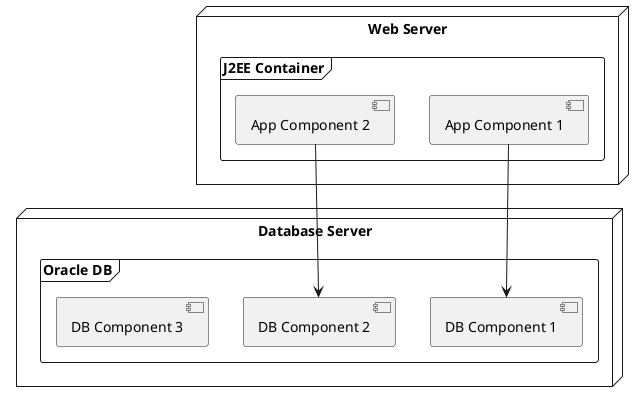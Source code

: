 @startuml

node "Web Server" {
  frame "J2EE Container" {
    component [App Component 1]
    component [App Component 2]
  } 
}

node "Database Server" {
  frame "Oracle DB" {
    component [DB Component 1]
    component [DB Component 2]
    component [DB Component 3]
  }
}


[App Component 1] --> [DB Component 1] 
[App Component 2] --> [DB Component 2]

@enduml